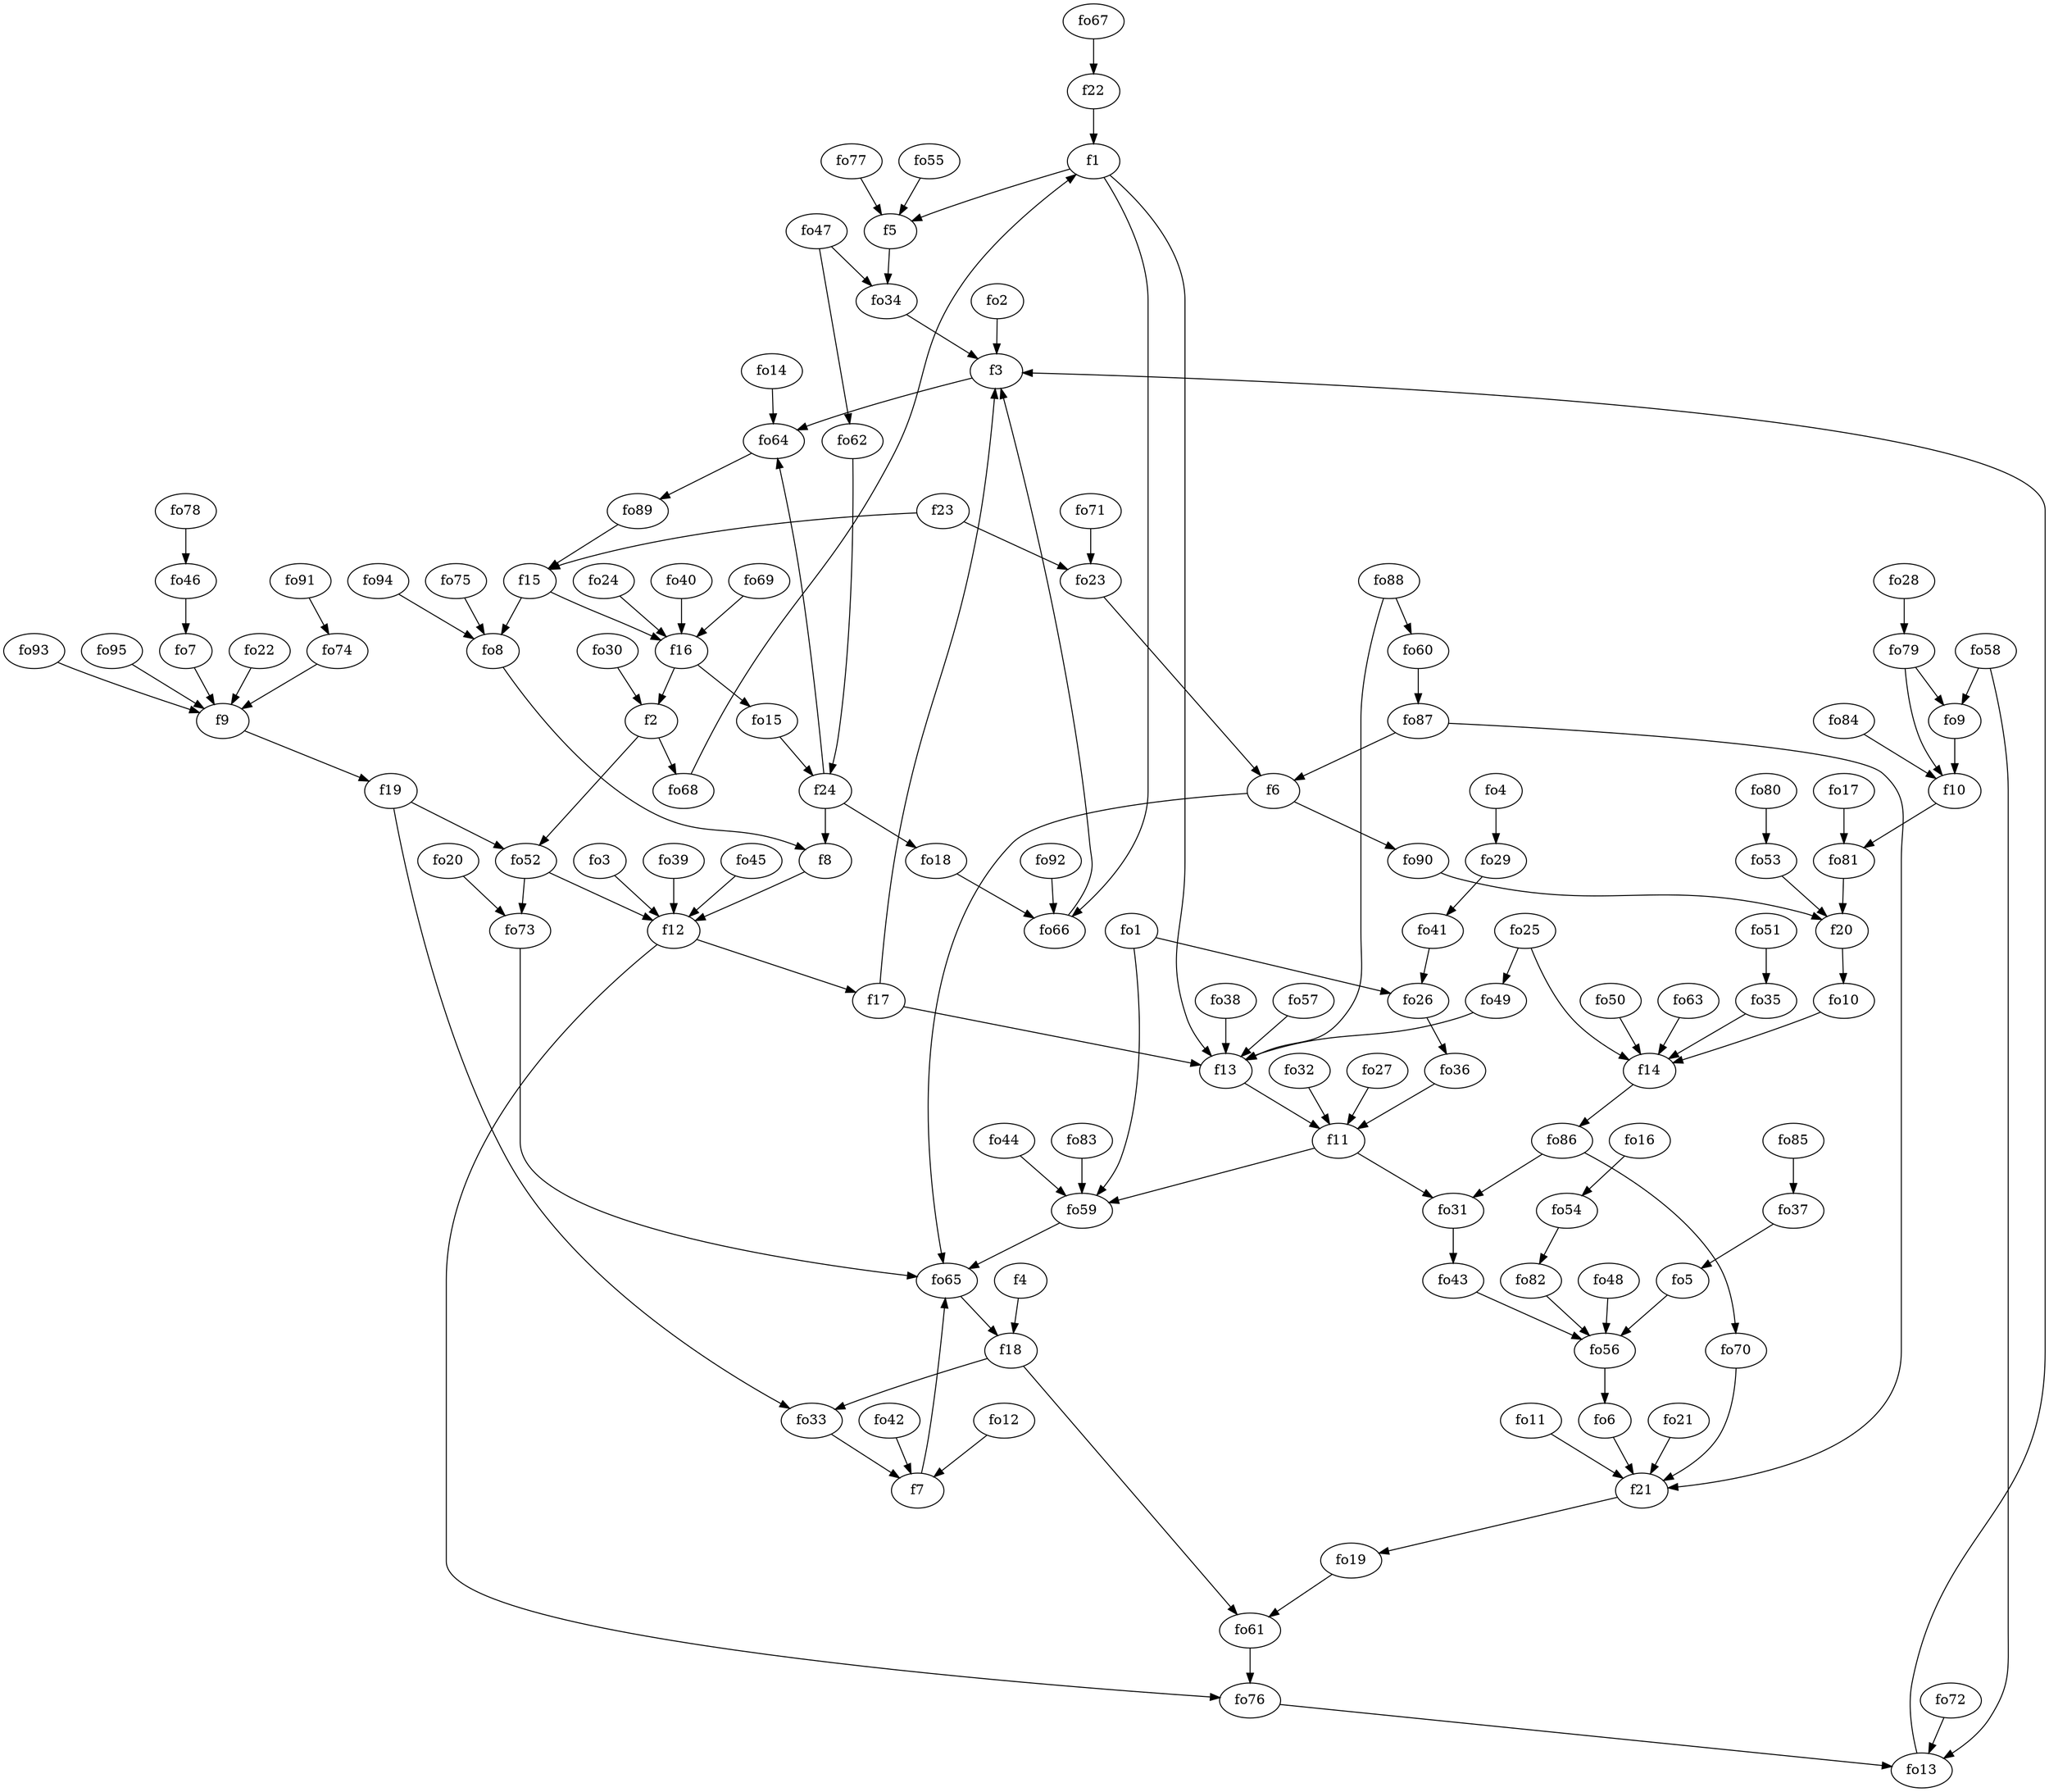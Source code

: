 strict digraph  {
f1;
f2;
f3;
f4;
f5;
f6;
f7;
f8;
f9;
f10;
f11;
f12;
f13;
f14;
f15;
f16;
f17;
f18;
f19;
f20;
f21;
f22;
f23;
f24;
fo1;
fo2;
fo3;
fo4;
fo5;
fo6;
fo7;
fo8;
fo9;
fo10;
fo11;
fo12;
fo13;
fo14;
fo15;
fo16;
fo17;
fo18;
fo19;
fo20;
fo21;
fo22;
fo23;
fo24;
fo25;
fo26;
fo27;
fo28;
fo29;
fo30;
fo31;
fo32;
fo33;
fo34;
fo35;
fo36;
fo37;
fo38;
fo39;
fo40;
fo41;
fo42;
fo43;
fo44;
fo45;
fo46;
fo47;
fo48;
fo49;
fo50;
fo51;
fo52;
fo53;
fo54;
fo55;
fo56;
fo57;
fo58;
fo59;
fo60;
fo61;
fo62;
fo63;
fo64;
fo65;
fo66;
fo67;
fo68;
fo69;
fo70;
fo71;
fo72;
fo73;
fo74;
fo75;
fo76;
fo77;
fo78;
fo79;
fo80;
fo81;
fo82;
fo83;
fo84;
fo85;
fo86;
fo87;
fo88;
fo89;
fo90;
fo91;
fo92;
fo93;
fo94;
fo95;
f1 -> f5  [weight=2];
f1 -> fo66  [weight=2];
f1 -> f13  [weight=2];
f2 -> fo52  [weight=2];
f2 -> fo68  [weight=2];
f3 -> fo64  [weight=2];
f4 -> f18  [weight=2];
f5 -> fo34  [weight=2];
f6 -> fo65  [weight=2];
f6 -> fo90  [weight=2];
f7 -> fo65  [weight=2];
f8 -> f12  [weight=2];
f9 -> f19  [weight=2];
f10 -> fo81  [weight=2];
f11 -> fo31  [weight=2];
f11 -> fo59  [weight=2];
f12 -> fo76  [weight=2];
f12 -> f17  [weight=2];
f13 -> f11  [weight=2];
f14 -> fo86  [weight=2];
f15 -> f16  [weight=2];
f15 -> fo8  [weight=2];
f16 -> fo15  [weight=2];
f16 -> f2  [weight=2];
f17 -> f13  [weight=2];
f17 -> f3  [weight=2];
f18 -> fo33  [weight=2];
f18 -> fo61  [weight=2];
f19 -> fo33  [weight=2];
f19 -> fo52  [weight=2];
f20 -> fo10  [weight=2];
f21 -> fo19  [weight=2];
f22 -> f1  [weight=2];
f23 -> f15  [weight=2];
f23 -> fo23  [weight=2];
f24 -> fo64  [weight=2];
f24 -> f8  [weight=2];
f24 -> fo18  [weight=2];
fo1 -> fo59  [weight=2];
fo1 -> fo26  [weight=2];
fo2 -> f3  [weight=2];
fo3 -> f12  [weight=2];
fo4 -> fo29  [weight=2];
fo5 -> fo56  [weight=2];
fo6 -> f21  [weight=2];
fo7 -> f9  [weight=2];
fo8 -> f8  [weight=2];
fo9 -> f10  [weight=2];
fo10 -> f14  [weight=2];
fo11 -> f21  [weight=2];
fo12 -> f7  [weight=2];
fo13 -> f3  [weight=2];
fo14 -> fo64  [weight=2];
fo15 -> f24  [weight=2];
fo16 -> fo54  [weight=2];
fo17 -> fo81  [weight=2];
fo18 -> fo66  [weight=2];
fo19 -> fo61  [weight=2];
fo20 -> fo73  [weight=2];
fo21 -> f21  [weight=2];
fo22 -> f9  [weight=2];
fo23 -> f6  [weight=2];
fo24 -> f16  [weight=2];
fo25 -> f14  [weight=2];
fo25 -> fo49  [weight=2];
fo26 -> fo36  [weight=2];
fo27 -> f11  [weight=2];
fo28 -> fo79  [weight=2];
fo29 -> fo41  [weight=2];
fo30 -> f2  [weight=2];
fo31 -> fo43  [weight=2];
fo32 -> f11  [weight=2];
fo33 -> f7  [weight=2];
fo34 -> f3  [weight=2];
fo35 -> f14  [weight=2];
fo36 -> f11  [weight=2];
fo37 -> fo5  [weight=2];
fo38 -> f13  [weight=2];
fo39 -> f12  [weight=2];
fo40 -> f16  [weight=2];
fo41 -> fo26  [weight=2];
fo42 -> f7  [weight=2];
fo43 -> fo56  [weight=2];
fo44 -> fo59  [weight=2];
fo45 -> f12  [weight=2];
fo46 -> fo7  [weight=2];
fo47 -> fo62  [weight=2];
fo47 -> fo34  [weight=2];
fo48 -> fo56  [weight=2];
fo49 -> f13  [weight=2];
fo50 -> f14  [weight=2];
fo51 -> fo35  [weight=2];
fo52 -> f12  [weight=2];
fo52 -> fo73  [weight=2];
fo53 -> f20  [weight=2];
fo54 -> fo82  [weight=2];
fo55 -> f5  [weight=2];
fo56 -> fo6  [weight=2];
fo57 -> f13  [weight=2];
fo58 -> fo13  [weight=2];
fo58 -> fo9  [weight=2];
fo59 -> fo65  [weight=2];
fo60 -> fo87  [weight=2];
fo61 -> fo76  [weight=2];
fo62 -> f24  [weight=2];
fo63 -> f14  [weight=2];
fo64 -> fo89  [weight=2];
fo65 -> f18  [weight=2];
fo66 -> f3  [weight=2];
fo67 -> f22  [weight=2];
fo68 -> f1  [weight=2];
fo69 -> f16  [weight=2];
fo70 -> f21  [weight=2];
fo71 -> fo23  [weight=2];
fo72 -> fo13  [weight=2];
fo73 -> fo65  [weight=2];
fo74 -> f9  [weight=2];
fo75 -> fo8  [weight=2];
fo76 -> fo13  [weight=2];
fo77 -> f5  [weight=2];
fo78 -> fo46  [weight=2];
fo79 -> fo9  [weight=2];
fo79 -> f10  [weight=2];
fo80 -> fo53  [weight=2];
fo81 -> f20  [weight=2];
fo82 -> fo56  [weight=2];
fo83 -> fo59  [weight=2];
fo84 -> f10  [weight=2];
fo85 -> fo37  [weight=2];
fo86 -> fo31  [weight=2];
fo86 -> fo70  [weight=2];
fo87 -> f21  [weight=2];
fo87 -> f6  [weight=2];
fo88 -> fo60  [weight=2];
fo88 -> f13  [weight=2];
fo89 -> f15  [weight=2];
fo90 -> f20  [weight=2];
fo91 -> fo74  [weight=2];
fo92 -> fo66  [weight=2];
fo93 -> f9  [weight=2];
fo94 -> fo8  [weight=2];
fo95 -> f9  [weight=2];
}
